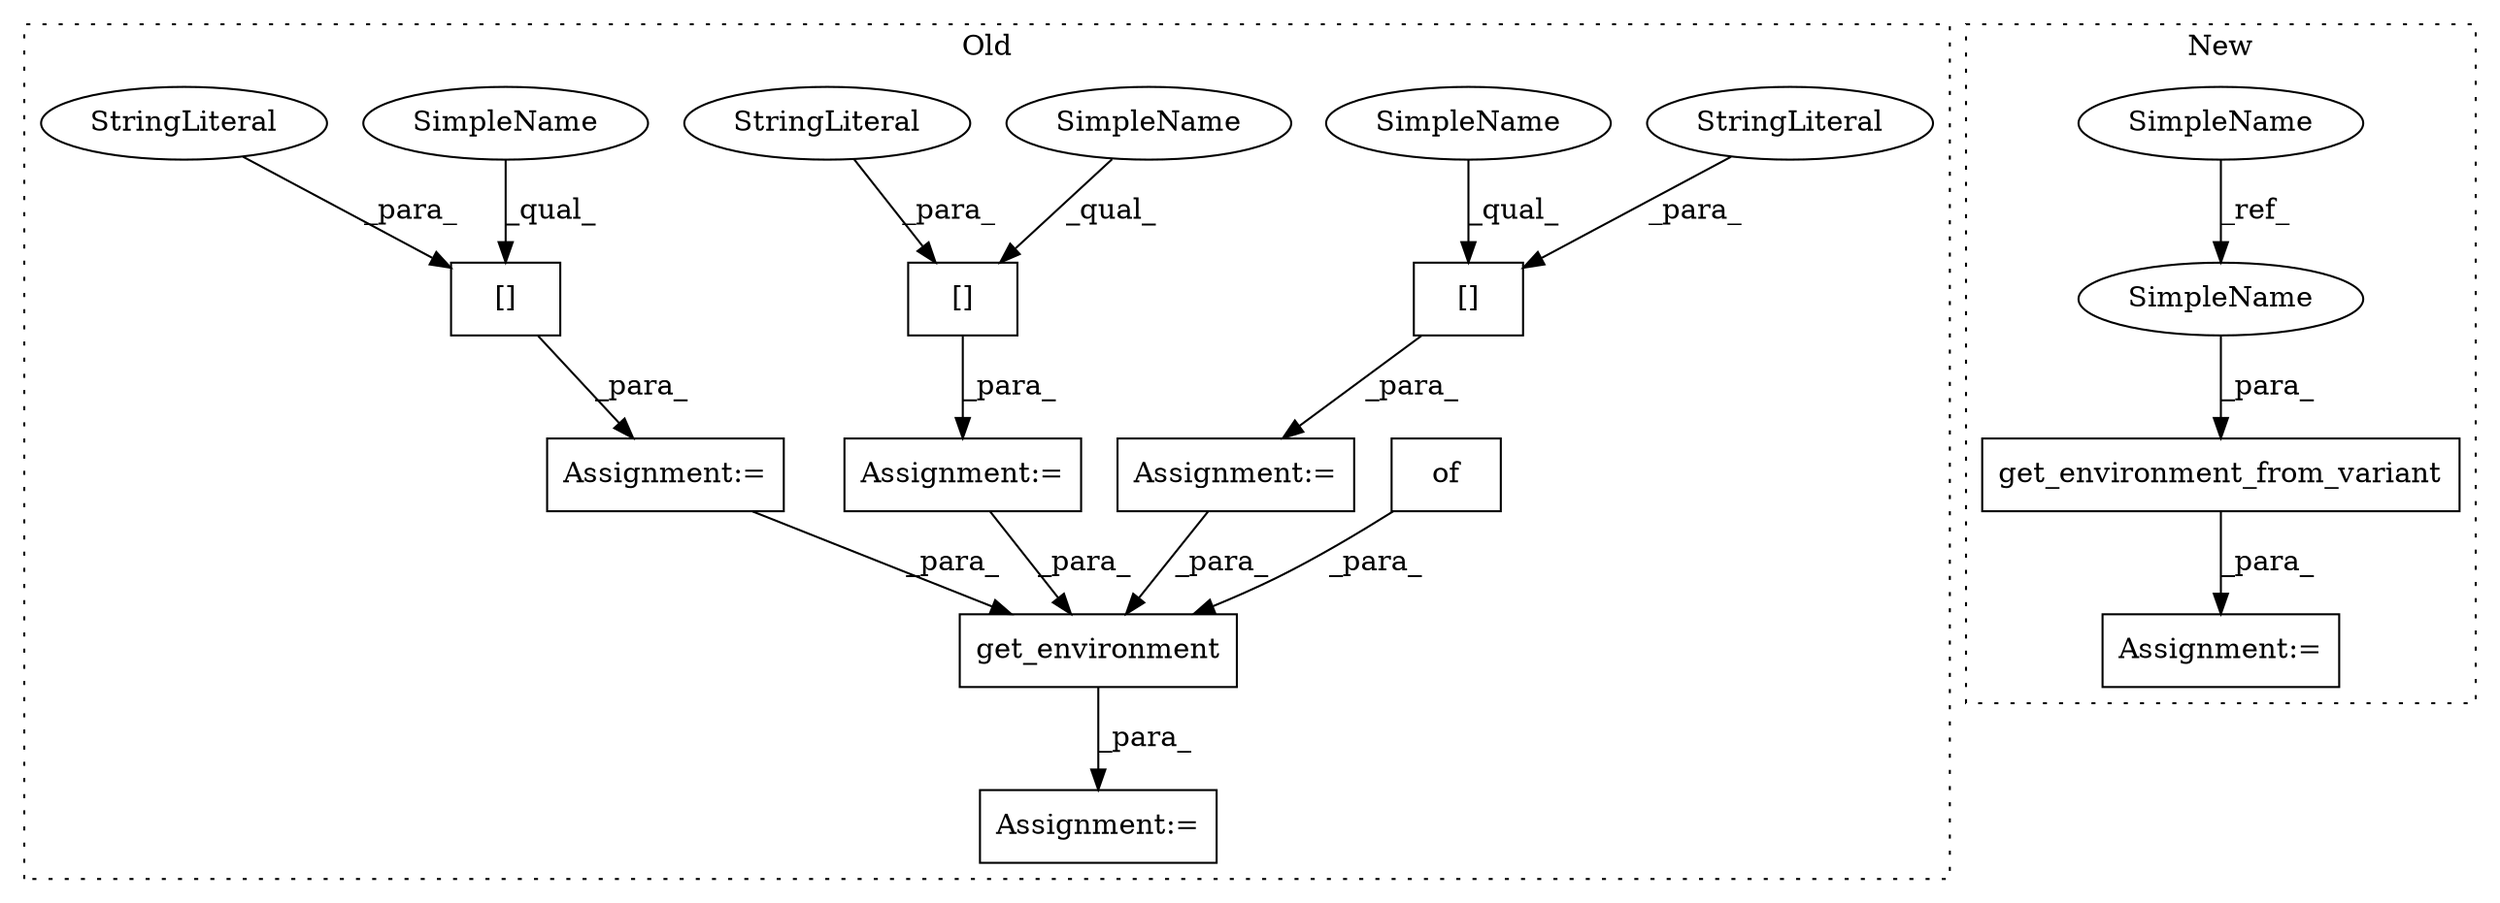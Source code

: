 digraph G {
subgraph cluster0 {
1 [label="[]" a="2" s="2048,2066" l="8,1" shape="box"];
4 [label="[]" a="2" s="2078,2092" l="8,1" shape="box"];
6 [label="Assignment:=" a="7" s="2077" l="1" shape="box"];
7 [label="StringLiteral" a="45" s="2056" l="10" shape="ellipse"];
8 [label="Assignment:=" a="7" s="2047" l="1" shape="box"];
9 [label="StringLiteral" a="45" s="2086" l="6" shape="ellipse"];
10 [label="Assignment:=" a="7" s="2132" l="1" shape="box"];
11 [label="get_environment" a="32" s="2133,2178" l="16,1" shape="box"];
12 [label="[]" a="2" s="2106,2122" l="8,1" shape="box"];
13 [label="StringLiteral" a="45" s="2114" l="8" shape="ellipse"];
14 [label="Assignment:=" a="7" s="2105" l="1" shape="box"];
15 [label="of" a="32" s="2174" l="4" shape="box"];
17 [label="SimpleName" a="42" s="2106" l="7" shape="ellipse"];
18 [label="SimpleName" a="42" s="2048" l="7" shape="ellipse"];
19 [label="SimpleName" a="42" s="2078" l="7" shape="ellipse"];
label = "Old";
style="dotted";
}
subgraph cluster1 {
2 [label="get_environment_from_variant" a="32" s="1874,1910" l="29,1" shape="box"];
3 [label="SimpleName" a="42" s="1594" l="7" shape="ellipse"];
5 [label="Assignment:=" a="7" s="1873" l="1" shape="box"];
16 [label="SimpleName" a="42" s="1903" l="7" shape="ellipse"];
label = "New";
style="dotted";
}
1 -> 8 [label="_para_"];
2 -> 5 [label="_para_"];
3 -> 16 [label="_ref_"];
4 -> 6 [label="_para_"];
6 -> 11 [label="_para_"];
7 -> 1 [label="_para_"];
8 -> 11 [label="_para_"];
9 -> 4 [label="_para_"];
11 -> 10 [label="_para_"];
12 -> 14 [label="_para_"];
13 -> 12 [label="_para_"];
14 -> 11 [label="_para_"];
15 -> 11 [label="_para_"];
16 -> 2 [label="_para_"];
17 -> 12 [label="_qual_"];
18 -> 1 [label="_qual_"];
19 -> 4 [label="_qual_"];
}